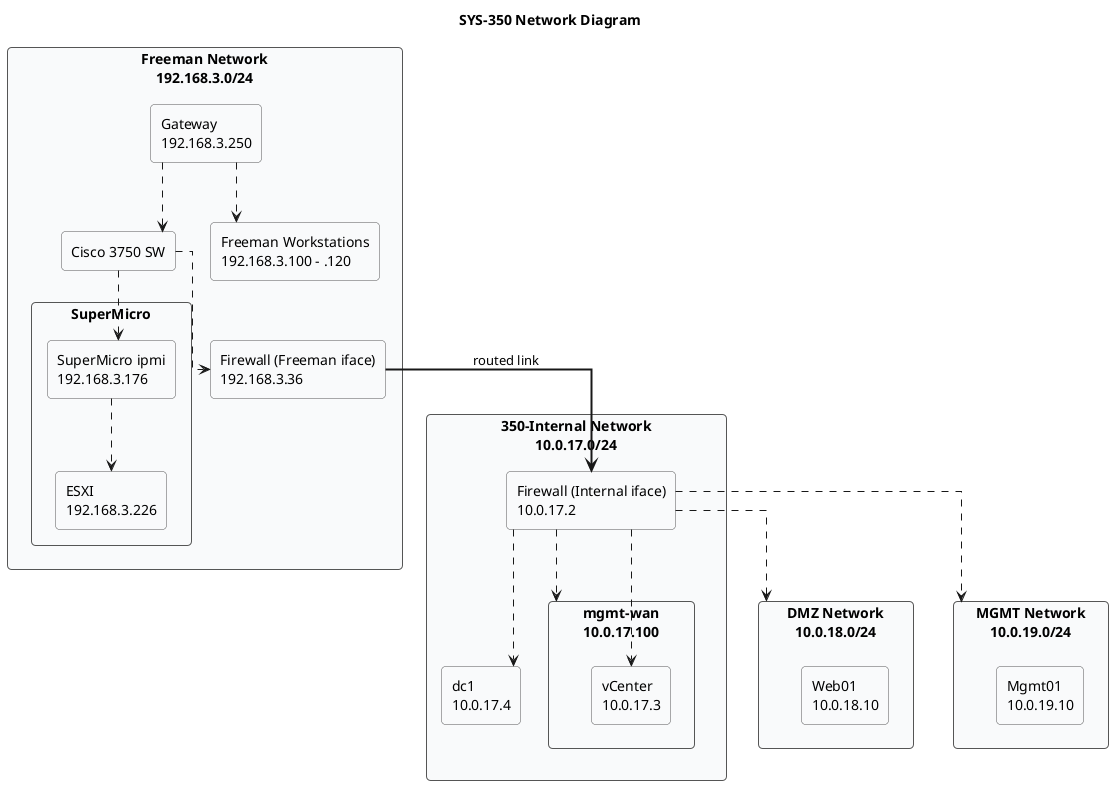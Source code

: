 @startuml FreemanNetwork
skinparam linetype ortho
skinparam rectangle {
  BackgroundColor #f9fafb
  BorderColor #555
  RoundCorner 8
}

title SYS-350 Network Diagram

rectangle "Freeman Network\n192.168.3.0/24" as FREEMAN {
  rectangle "Gateway\n192.168.3.250" as GW
  rectangle "Cisco 3750 SW" as SW
  rectangle "Firewall (Freeman iface)\n192.168.3.36" as LINK_FREEMAN
  rectangle "Freeman Workstations\n192.168.3.100 – .120" as WS
    rectangle "SuperMicro" as SERVER {
        rectangle "SuperMicro ipmi\n192.168.3.176" as IPMI
        rectangle "ESXI\n192.168.3.226" as ESXI
    }
}

rectangle "350-Internal Network\n10.0.17.0/24" as INTERNAL {
  rectangle "Firewall (Internal iface)\n10.0.17.2" as LINK_INTERNAL
  rectangle "dc1\n10.0.17.4" as DC1
    rectangle "mgmt-wan\n10.0.17.100" as MGMT {
        rectangle "vCenter\n10.0.17.3" as vCenter

    }
}

rectangle "DMZ Network\n10.0.18.0/24" as DMZ_INTERNAL {
  rectangle "Web01\n10.0.18.10" as web01
}

rectangle "MGMT Network\n10.0.19.0/24" as MGMT_INTERNAL {
  rectangle "Mgmt01\n10.0.19.10" as mgmt
}

  

' --- Connections ---
SW -[dashed]-> LINK_FREEMAN
GW -[dashed]-> SW
GW -[dashed]-> WS
LINK_FREEMAN -[bold]-> LINK_INTERNAL : routed link
LINK_INTERNAL -[dashed]-> DC1
LINK_INTERNAL -[dashed]-> MGMT
LINK_INTERNAL -[dashed]-> vCenter
LINK_INTERNAL -[dashed]-> DMZ_INTERNAL
LINK_INTERNAL -[dashed]-> MGMT_INTERNAL
SW -[dashed]-> IPMI
IPMI -[dashed]-> ESXI



@enduml
